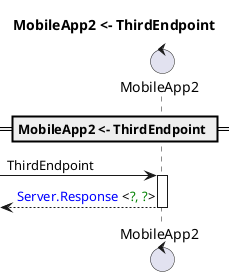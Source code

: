 ''''''''''''''''''''''''''''''''''''''''''
''                                      ''
''  AUTOGENERATED CODE -- DO NOT EDIT!  ''
''                                      ''
''''''''''''''''''''''''''''''''''''''''''

@startuml
control "MobileApp2" as _0
skinparam maxMessageSize 250
title MobileApp2 <- ThirdEndpoint
== MobileApp2 <- ThirdEndpoint ==
[->_0 : ThirdEndpoint
activate _0
[<--_0 : <color blue>Server.Response</color> <<color green>?, ?</color>>
deactivate _0
@enduml
